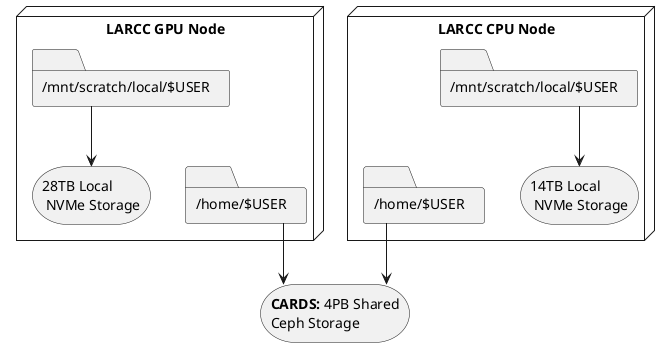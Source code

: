 @startuml
skinparam linetype polyline
skinparam linetype ortho

storage "<b>CARDS:</b> 4PB Shared\nCeph Storage" as cards
node "LARCC CPU Node" as cpu_node {
  folder "/home/$USER" as cpu_home {
  }
  folder "/mnt/scratch/local/$USER" as cpu_scratch_folder {
  }
  storage "14TB Local\n NVMe Storage" as cpu_scratch
}

node "LARCC GPU Node" as gpu_node {
  folder "/home/$USER" as gpu_home {
  }
  folder "/mnt/scratch/local/$USER" as gpu_scratch_folder {
  }
  storage "28TB Local\n NVMe Storage" as gpu_scratch
}
cpu_home -down-> cards
gpu_home -down-> cards

gpu_scratch_folder -down-> gpu_scratch
cpu_scratch_folder -down-> cpu_scratch
cpu_home -[hidden]right-> cpu_scratch
gpu_home -[hidden]left-> gpu_scratch

@enduml
